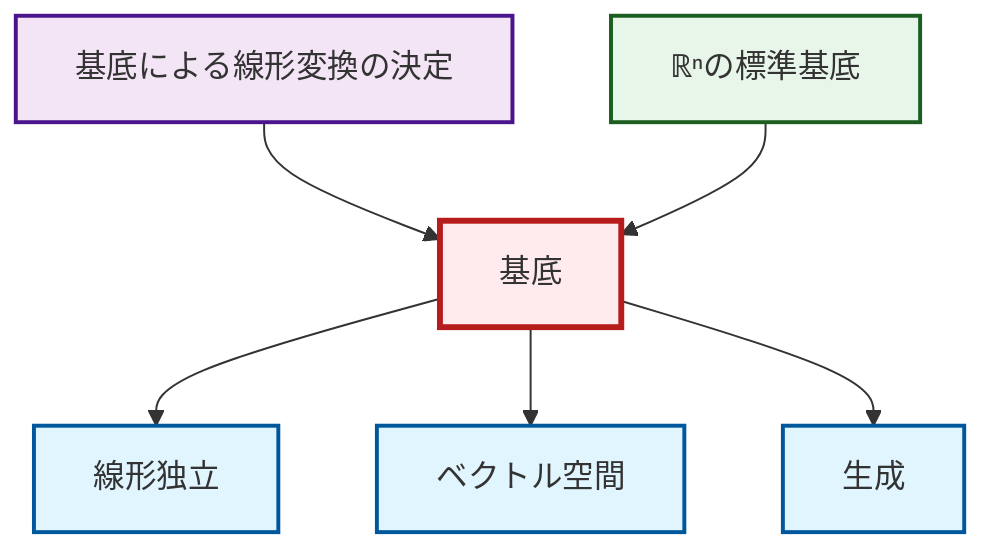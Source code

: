 graph TD
    classDef definition fill:#e1f5fe,stroke:#01579b,stroke-width:2px
    classDef theorem fill:#f3e5f5,stroke:#4a148c,stroke-width:2px
    classDef axiom fill:#fff3e0,stroke:#e65100,stroke-width:2px
    classDef example fill:#e8f5e9,stroke:#1b5e20,stroke-width:2px
    classDef current fill:#ffebee,stroke:#b71c1c,stroke-width:3px
    ex-standard-basis-rn["ℝⁿの標準基底"]:::example
    def-linear-independence["線形独立"]:::definition
    thm-linear-transformation-basis["基底による線形変換の決定"]:::theorem
    def-basis["基底"]:::definition
    def-vector-space["ベクトル空間"]:::definition
    def-span["生成"]:::definition
    thm-linear-transformation-basis --> def-basis
    def-basis --> def-linear-independence
    def-basis --> def-vector-space
    def-basis --> def-span
    ex-standard-basis-rn --> def-basis
    class def-basis current